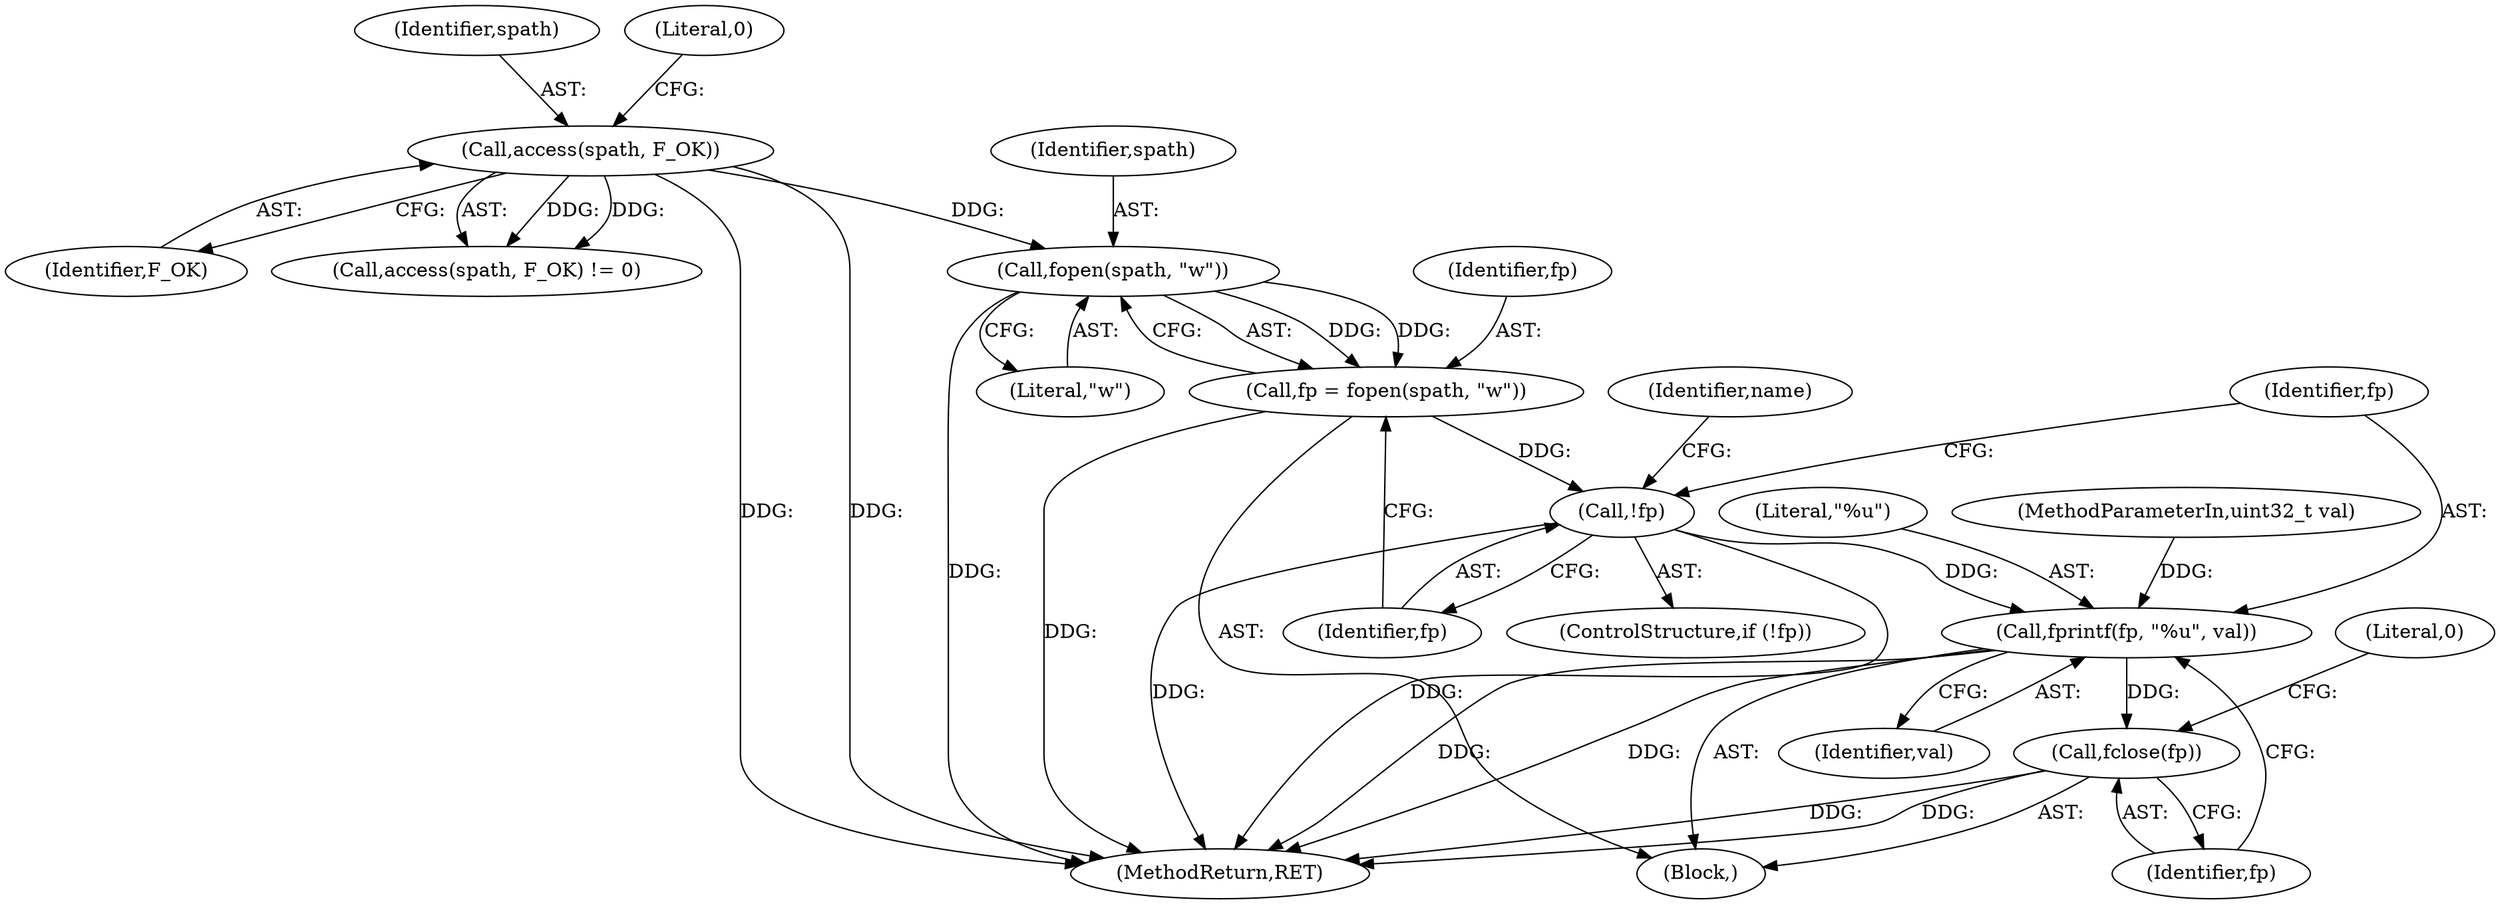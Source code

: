 digraph "0_radvd_92e22ca23e52066da2258df8c76a2dca8a428bcc@API" {
"1000145" [label="(Call,fopen(spath, \"w\"))"];
"1000136" [label="(Call,access(spath, F_OK))"];
"1000143" [label="(Call,fp = fopen(spath, \"w\"))"];
"1000149" [label="(Call,!fp)"];
"1000165" [label="(Call,fprintf(fp, \"%u\", val))"];
"1000169" [label="(Call,fclose(fp))"];
"1000138" [label="(Identifier,F_OK)"];
"1000106" [label="(MethodParameterIn,uint32_t val)"];
"1000170" [label="(Identifier,fp)"];
"1000145" [label="(Call,fopen(spath, \"w\"))"];
"1000136" [label="(Call,access(spath, F_OK))"];
"1000167" [label="(Literal,\"%u\")"];
"1000144" [label="(Identifier,fp)"];
"1000166" [label="(Identifier,fp)"];
"1000135" [label="(Call,access(spath, F_OK) != 0)"];
"1000173" [label="(MethodReturn,RET)"];
"1000147" [label="(Literal,\"w\")"];
"1000137" [label="(Identifier,spath)"];
"1000168" [label="(Identifier,val)"];
"1000150" [label="(Identifier,fp)"];
"1000165" [label="(Call,fprintf(fp, \"%u\", val))"];
"1000149" [label="(Call,!fp)"];
"1000172" [label="(Literal,0)"];
"1000107" [label="(Block,)"];
"1000148" [label="(ControlStructure,if (!fp))"];
"1000139" [label="(Literal,0)"];
"1000169" [label="(Call,fclose(fp))"];
"1000143" [label="(Call,fp = fopen(spath, \"w\"))"];
"1000146" [label="(Identifier,spath)"];
"1000153" [label="(Identifier,name)"];
"1000145" -> "1000143"  [label="AST: "];
"1000145" -> "1000147"  [label="CFG: "];
"1000146" -> "1000145"  [label="AST: "];
"1000147" -> "1000145"  [label="AST: "];
"1000143" -> "1000145"  [label="CFG: "];
"1000145" -> "1000173"  [label="DDG: "];
"1000145" -> "1000143"  [label="DDG: "];
"1000145" -> "1000143"  [label="DDG: "];
"1000136" -> "1000145"  [label="DDG: "];
"1000136" -> "1000135"  [label="AST: "];
"1000136" -> "1000138"  [label="CFG: "];
"1000137" -> "1000136"  [label="AST: "];
"1000138" -> "1000136"  [label="AST: "];
"1000139" -> "1000136"  [label="CFG: "];
"1000136" -> "1000173"  [label="DDG: "];
"1000136" -> "1000173"  [label="DDG: "];
"1000136" -> "1000135"  [label="DDG: "];
"1000136" -> "1000135"  [label="DDG: "];
"1000143" -> "1000107"  [label="AST: "];
"1000144" -> "1000143"  [label="AST: "];
"1000150" -> "1000143"  [label="CFG: "];
"1000143" -> "1000173"  [label="DDG: "];
"1000143" -> "1000149"  [label="DDG: "];
"1000149" -> "1000148"  [label="AST: "];
"1000149" -> "1000150"  [label="CFG: "];
"1000150" -> "1000149"  [label="AST: "];
"1000153" -> "1000149"  [label="CFG: "];
"1000166" -> "1000149"  [label="CFG: "];
"1000149" -> "1000173"  [label="DDG: "];
"1000149" -> "1000173"  [label="DDG: "];
"1000149" -> "1000165"  [label="DDG: "];
"1000165" -> "1000107"  [label="AST: "];
"1000165" -> "1000168"  [label="CFG: "];
"1000166" -> "1000165"  [label="AST: "];
"1000167" -> "1000165"  [label="AST: "];
"1000168" -> "1000165"  [label="AST: "];
"1000170" -> "1000165"  [label="CFG: "];
"1000165" -> "1000173"  [label="DDG: "];
"1000165" -> "1000173"  [label="DDG: "];
"1000106" -> "1000165"  [label="DDG: "];
"1000165" -> "1000169"  [label="DDG: "];
"1000169" -> "1000107"  [label="AST: "];
"1000169" -> "1000170"  [label="CFG: "];
"1000170" -> "1000169"  [label="AST: "];
"1000172" -> "1000169"  [label="CFG: "];
"1000169" -> "1000173"  [label="DDG: "];
"1000169" -> "1000173"  [label="DDG: "];
}
